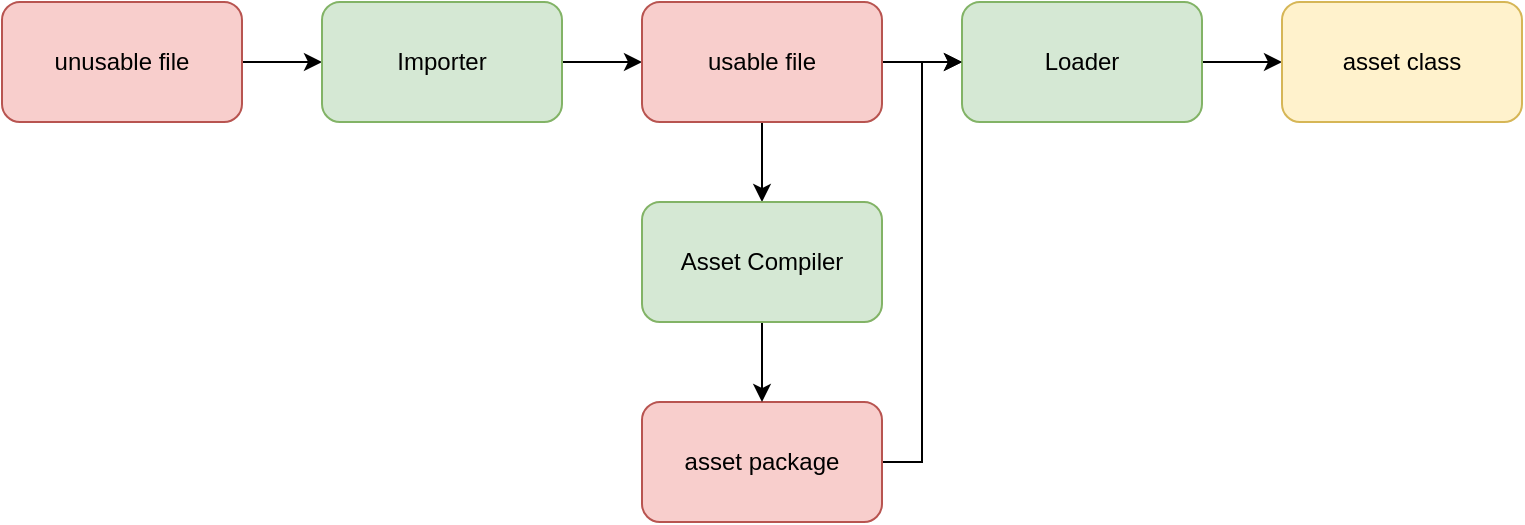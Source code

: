 <mxfile version="13.7.3" type="device"><diagram id="kzjRB-ik9lgdLHcziqq-" name="Page-1"><mxGraphModel dx="1422" dy="822" grid="1" gridSize="10" guides="1" tooltips="1" connect="1" arrows="1" fold="1" page="1" pageScale="1" pageWidth="827" pageHeight="1169" math="0" shadow="0"><root><mxCell id="0"/><mxCell id="1" parent="0"/><mxCell id="tKWIT7PdQfg1J7i2hgWB-4" style="edgeStyle=orthogonalEdgeStyle;rounded=0;orthogonalLoop=1;jettySize=auto;html=1;" edge="1" parent="1" source="tKWIT7PdQfg1J7i2hgWB-1" target="tKWIT7PdQfg1J7i2hgWB-2"><mxGeometry relative="1" as="geometry"/></mxCell><mxCell id="tKWIT7PdQfg1J7i2hgWB-1" value="unusable file" style="rounded=1;whiteSpace=wrap;html=1;fillColor=#f8cecc;strokeColor=#b85450;" vertex="1" parent="1"><mxGeometry x="40" y="100" width="120" height="60" as="geometry"/></mxCell><mxCell id="tKWIT7PdQfg1J7i2hgWB-5" style="edgeStyle=orthogonalEdgeStyle;rounded=0;orthogonalLoop=1;jettySize=auto;html=1;" edge="1" parent="1" source="tKWIT7PdQfg1J7i2hgWB-2" target="tKWIT7PdQfg1J7i2hgWB-3"><mxGeometry relative="1" as="geometry"/></mxCell><mxCell id="tKWIT7PdQfg1J7i2hgWB-2" value="Importer" style="rounded=1;whiteSpace=wrap;html=1;fillColor=#d5e8d4;strokeColor=#82b366;" vertex="1" parent="1"><mxGeometry x="200" y="100" width="120" height="60" as="geometry"/></mxCell><mxCell id="tKWIT7PdQfg1J7i2hgWB-7" style="edgeStyle=orthogonalEdgeStyle;rounded=0;orthogonalLoop=1;jettySize=auto;html=1;" edge="1" parent="1" source="tKWIT7PdQfg1J7i2hgWB-3" target="tKWIT7PdQfg1J7i2hgWB-6"><mxGeometry relative="1" as="geometry"/></mxCell><mxCell id="tKWIT7PdQfg1J7i2hgWB-12" style="edgeStyle=orthogonalEdgeStyle;rounded=0;orthogonalLoop=1;jettySize=auto;html=1;" edge="1" parent="1" source="tKWIT7PdQfg1J7i2hgWB-3" target="tKWIT7PdQfg1J7i2hgWB-11"><mxGeometry relative="1" as="geometry"/></mxCell><mxCell id="tKWIT7PdQfg1J7i2hgWB-3" value="usable file" style="rounded=1;whiteSpace=wrap;html=1;fillColor=#f8cecc;strokeColor=#b85450;" vertex="1" parent="1"><mxGeometry x="360" y="100" width="120" height="60" as="geometry"/></mxCell><mxCell id="tKWIT7PdQfg1J7i2hgWB-9" style="edgeStyle=orthogonalEdgeStyle;rounded=0;orthogonalLoop=1;jettySize=auto;html=1;" edge="1" parent="1" source="tKWIT7PdQfg1J7i2hgWB-6" target="tKWIT7PdQfg1J7i2hgWB-8"><mxGeometry relative="1" as="geometry"/></mxCell><mxCell id="tKWIT7PdQfg1J7i2hgWB-6" value="Loader" style="rounded=1;whiteSpace=wrap;html=1;fillColor=#d5e8d4;strokeColor=#82b366;" vertex="1" parent="1"><mxGeometry x="520" y="100" width="120" height="60" as="geometry"/></mxCell><mxCell id="tKWIT7PdQfg1J7i2hgWB-8" value="asset class" style="rounded=1;whiteSpace=wrap;html=1;fillColor=#fff2cc;strokeColor=#d6b656;" vertex="1" parent="1"><mxGeometry x="680" y="100" width="120" height="60" as="geometry"/></mxCell><mxCell id="tKWIT7PdQfg1J7i2hgWB-14" style="edgeStyle=orthogonalEdgeStyle;rounded=0;orthogonalLoop=1;jettySize=auto;html=1;entryX=0;entryY=0.5;entryDx=0;entryDy=0;" edge="1" parent="1" source="tKWIT7PdQfg1J7i2hgWB-10" target="tKWIT7PdQfg1J7i2hgWB-6"><mxGeometry relative="1" as="geometry"/></mxCell><mxCell id="tKWIT7PdQfg1J7i2hgWB-10" value="asset package" style="rounded=1;whiteSpace=wrap;html=1;fillColor=#f8cecc;strokeColor=#b85450;" vertex="1" parent="1"><mxGeometry x="360" y="300" width="120" height="60" as="geometry"/></mxCell><mxCell id="tKWIT7PdQfg1J7i2hgWB-13" style="edgeStyle=orthogonalEdgeStyle;rounded=0;orthogonalLoop=1;jettySize=auto;html=1;" edge="1" parent="1" source="tKWIT7PdQfg1J7i2hgWB-11" target="tKWIT7PdQfg1J7i2hgWB-10"><mxGeometry relative="1" as="geometry"/></mxCell><mxCell id="tKWIT7PdQfg1J7i2hgWB-11" value="Asset Compiler" style="rounded=1;whiteSpace=wrap;html=1;fillColor=#d5e8d4;strokeColor=#82b366;" vertex="1" parent="1"><mxGeometry x="360" y="200" width="120" height="60" as="geometry"/></mxCell></root></mxGraphModel></diagram></mxfile>